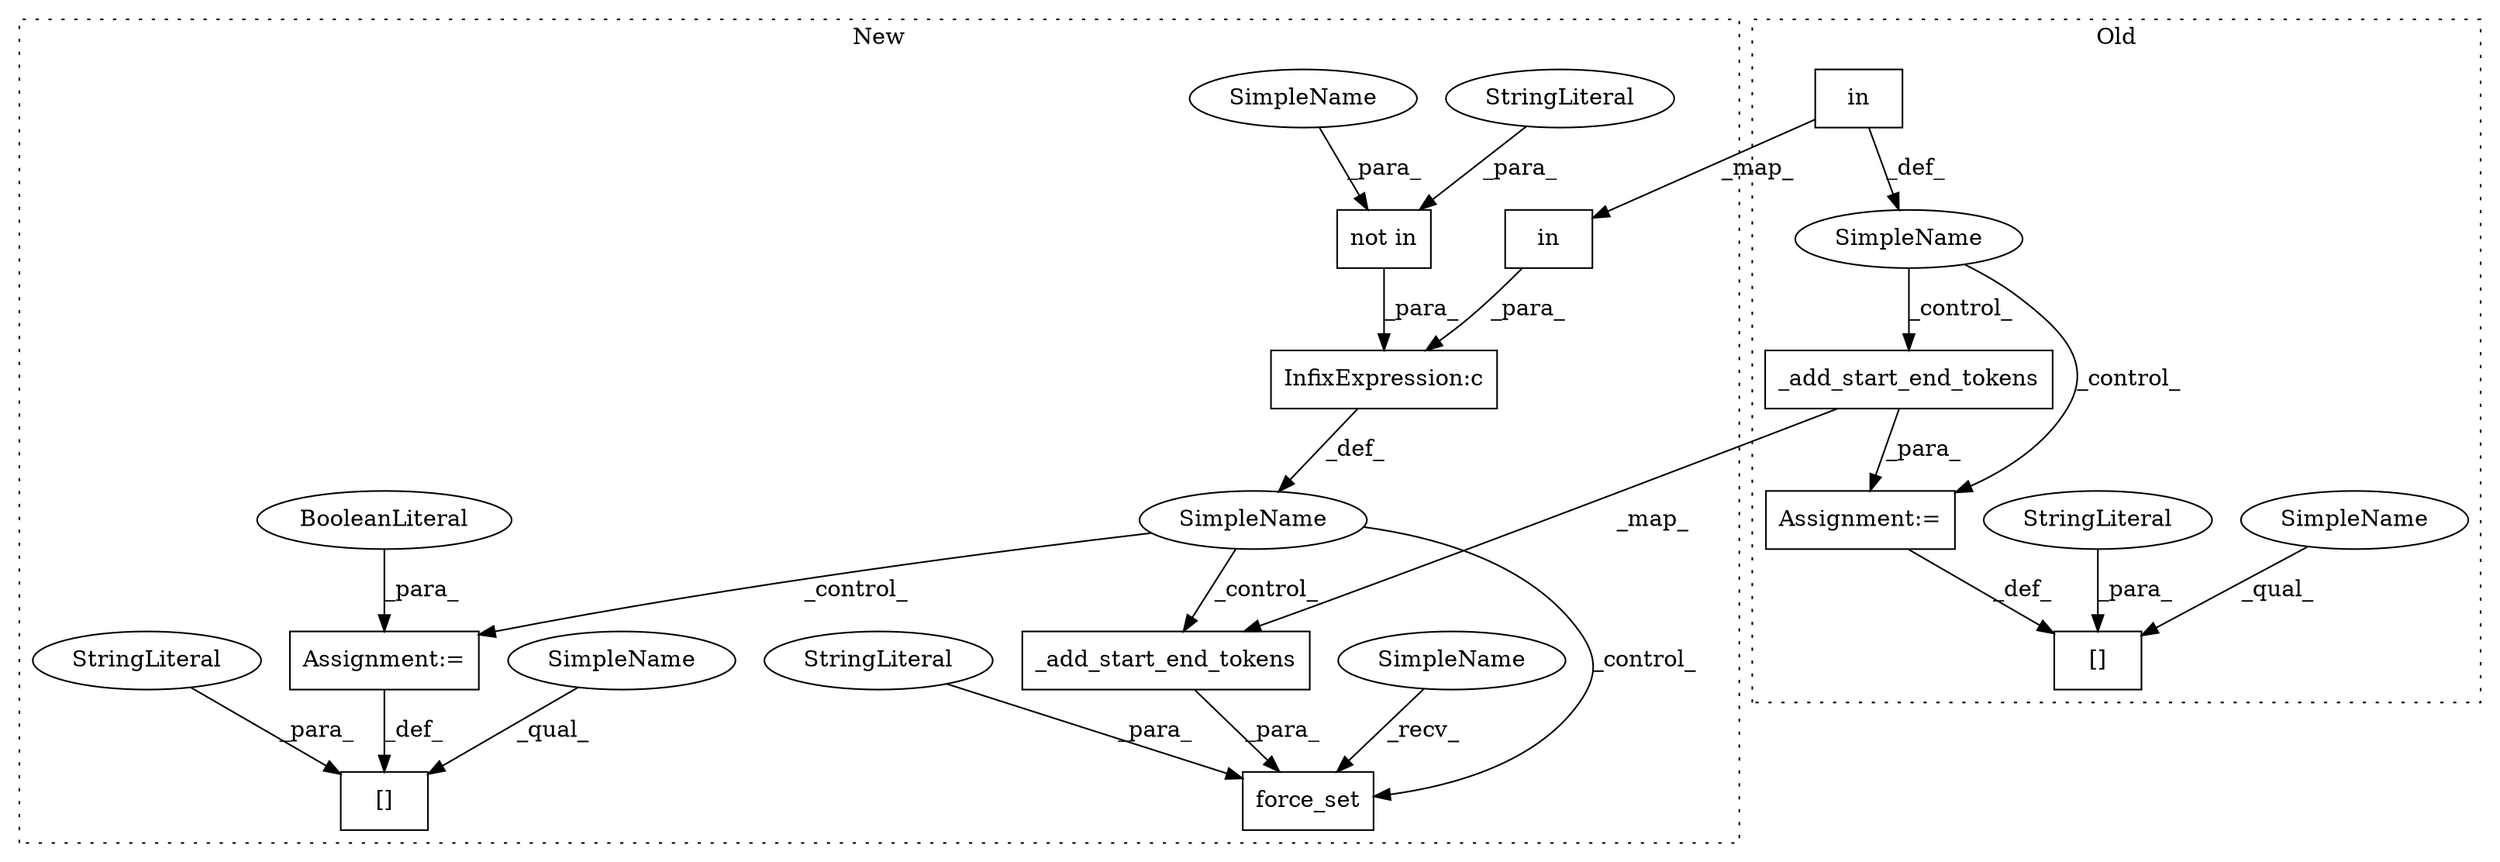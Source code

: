 digraph G {
subgraph cluster0 {
1 [label="[]" a="2" s="2602,2616" l="4,1" shape="box"];
4 [label="StringLiteral" a="45" s="2606" l="10" shape="ellipse"];
5 [label="Assignment:=" a="7" s="2617" l="1" shape="box"];
14 [label="_add_start_end_tokens" a="32" s="2623,2670" l="22,1" shape="box"];
17 [label="in" a="105" s="2575" l="17" shape="box"];
18 [label="SimpleName" a="42" s="" l="" shape="ellipse"];
19 [label="SimpleName" a="42" s="2602" l="3" shape="ellipse"];
label = "Old";
style="dotted";
}
subgraph cluster1 {
2 [label="force_set" a="32" s="2653,2727" l="10,1" shape="box"];
3 [label="StringLiteral" a="45" s="2663" l="10" shape="ellipse"];
6 [label="[]" a="2" s="2736,2764" l="4,1" shape="box"];
7 [label="not in" a="108" s="2603" l="35" shape="box"];
8 [label="SimpleName" a="42" s="" l="" shape="ellipse"];
9 [label="Assignment:=" a="7" s="2765" l="1" shape="box"];
10 [label="BooleanLiteral" a="9" s="2766" l="4" shape="ellipse"];
11 [label="StringLiteral" a="45" s="2603" l="24" shape="ellipse"];
12 [label="StringLiteral" a="45" s="2740" l="24" shape="ellipse"];
13 [label="InfixExpression:c" a="27" s="2594" l="4" shape="box"];
15 [label="_add_start_end_tokens" a="32" s="2679,2726" l="22,1" shape="box"];
16 [label="in" a="105" s="2576" l="17" shape="box"];
20 [label="SimpleName" a="42" s="2649" l="3" shape="ellipse"];
21 [label="SimpleName" a="42" s="2635" l="3" shape="ellipse"];
22 [label="SimpleName" a="42" s="2736" l="3" shape="ellipse"];
label = "New";
style="dotted";
}
3 -> 2 [label="_para_"];
4 -> 1 [label="_para_"];
5 -> 1 [label="_def_"];
7 -> 13 [label="_para_"];
8 -> 15 [label="_control_"];
8 -> 2 [label="_control_"];
8 -> 9 [label="_control_"];
9 -> 6 [label="_def_"];
10 -> 9 [label="_para_"];
11 -> 7 [label="_para_"];
12 -> 6 [label="_para_"];
13 -> 8 [label="_def_"];
14 -> 15 [label="_map_"];
14 -> 5 [label="_para_"];
15 -> 2 [label="_para_"];
16 -> 13 [label="_para_"];
17 -> 16 [label="_map_"];
17 -> 18 [label="_def_"];
18 -> 5 [label="_control_"];
18 -> 14 [label="_control_"];
19 -> 1 [label="_qual_"];
20 -> 2 [label="_recv_"];
21 -> 7 [label="_para_"];
22 -> 6 [label="_qual_"];
}